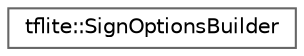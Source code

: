digraph "Graphical Class Hierarchy"
{
 // LATEX_PDF_SIZE
  bgcolor="transparent";
  edge [fontname=Helvetica,fontsize=10,labelfontname=Helvetica,labelfontsize=10];
  node [fontname=Helvetica,fontsize=10,shape=box,height=0.2,width=0.4];
  rankdir="LR";
  Node0 [id="Node000000",label="tflite::SignOptionsBuilder",height=0.2,width=0.4,color="grey40", fillcolor="white", style="filled",URL="$structtflite_1_1_sign_options_builder.html",tooltip=" "];
}
